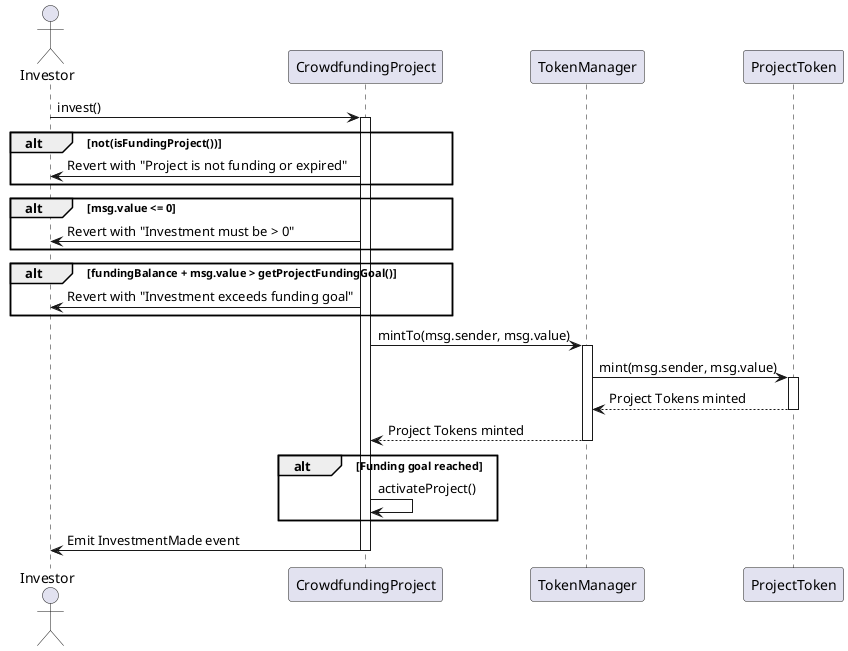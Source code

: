 @startuml
actor Investor
participant CrowdfundingProject
participant TokenManager

Investor -> CrowdfundingProject: invest()
activate CrowdfundingProject

alt not(isFundingProject())
    CrowdfundingProject -> Investor: Revert with "Project is not funding or expired"
end

alt msg.value <= 0
    CrowdfundingProject -> Investor: Revert with "Investment must be > 0"
end
alt fundingBalance + msg.value > getProjectFundingGoal()
    CrowdfundingProject -> Investor: Revert with "Investment exceeds funding goal"
end
CrowdfundingProject -> TokenManager: mintTo(msg.sender, msg.value)
activate TokenManager
TokenManager -> ProjectToken: mint(msg.sender, msg.value)
activate ProjectToken
ProjectToken --> TokenManager: Project Tokens minted
deactivate ProjectToken
TokenManager --> CrowdfundingProject: Project Tokens minted
deactivate TokenManager

' CrowdfundingProject -> CrowdfundingProject: Update fundingBalance
alt Funding goal reached
    CrowdfundingProject -> CrowdfundingProject: activateProject()
end

CrowdfundingProject -> Investor: Emit InvestmentMade event
deactivate CrowdfundingProject
@enduml